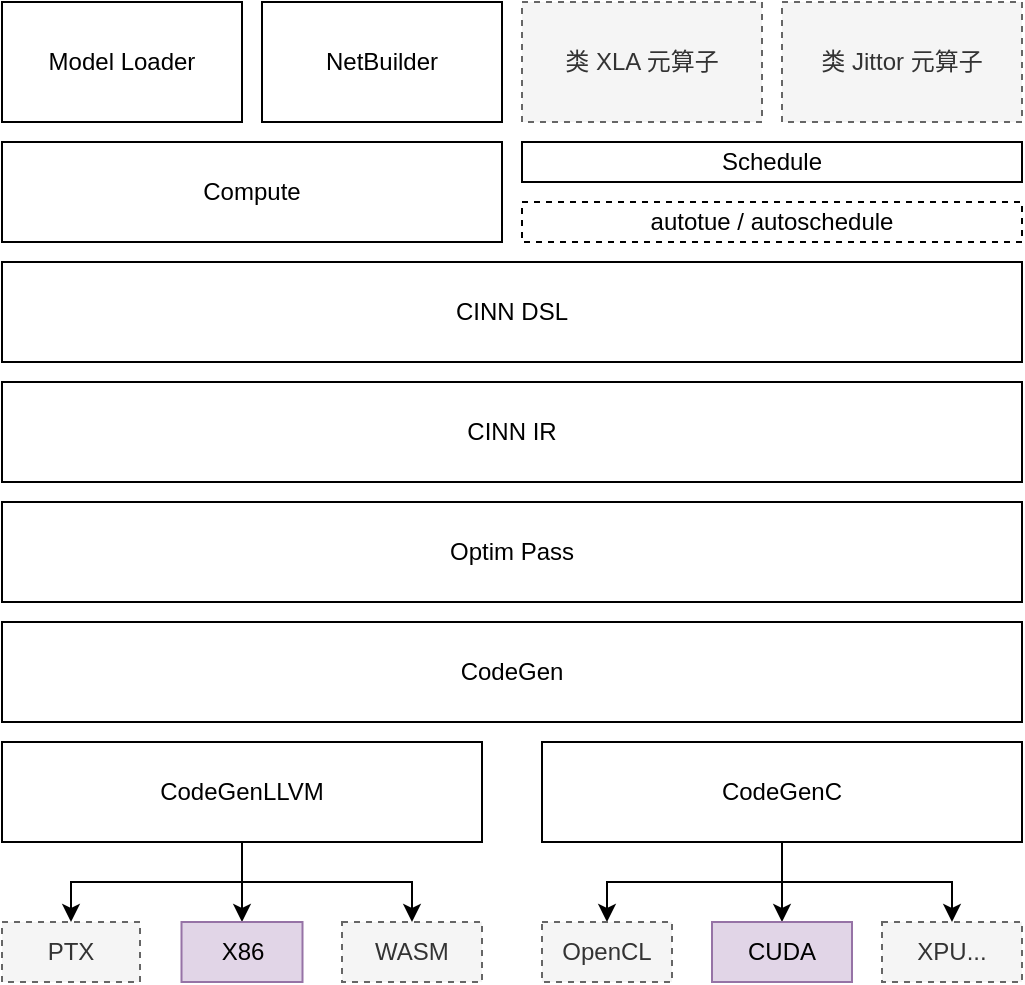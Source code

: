 <mxfile version="14.9.3" type="github">
  <diagram id="ng7lbXxeQi9tBq1vQwLF" name="Page-1">
    <mxGraphModel dx="1426" dy="768" grid="1" gridSize="10" guides="1" tooltips="1" connect="1" arrows="1" fold="1" page="1" pageScale="1" pageWidth="827" pageHeight="1169" math="0" shadow="0">
      <root>
        <mxCell id="0" />
        <mxCell id="1" parent="0" />
        <mxCell id="_LhLr6tckOiOOBS0e2qD-1" value="Model Loader" style="rounded=0;whiteSpace=wrap;html=1;" vertex="1" parent="1">
          <mxGeometry x="80" y="120" width="120" height="60" as="geometry" />
        </mxCell>
        <mxCell id="_LhLr6tckOiOOBS0e2qD-2" value="NetBuilder" style="rounded=0;whiteSpace=wrap;html=1;" vertex="1" parent="1">
          <mxGeometry x="210" y="120" width="120" height="60" as="geometry" />
        </mxCell>
        <mxCell id="_LhLr6tckOiOOBS0e2qD-3" value="类 XLA 元算子" style="rounded=0;whiteSpace=wrap;html=1;dashed=1;fillColor=#f5f5f5;strokeColor=#666666;fontColor=#333333;" vertex="1" parent="1">
          <mxGeometry x="340" y="120" width="120" height="60" as="geometry" />
        </mxCell>
        <mxCell id="_LhLr6tckOiOOBS0e2qD-4" value="类 Jittor 元算子" style="rounded=0;whiteSpace=wrap;html=1;dashed=1;fillColor=#f5f5f5;strokeColor=#666666;fontColor=#333333;" vertex="1" parent="1">
          <mxGeometry x="470" y="120" width="120" height="60" as="geometry" />
        </mxCell>
        <mxCell id="_LhLr6tckOiOOBS0e2qD-5" value="Compute" style="rounded=0;whiteSpace=wrap;html=1;" vertex="1" parent="1">
          <mxGeometry x="80" y="190" width="250" height="50" as="geometry" />
        </mxCell>
        <mxCell id="_LhLr6tckOiOOBS0e2qD-6" value="Schedule" style="rounded=0;whiteSpace=wrap;html=1;" vertex="1" parent="1">
          <mxGeometry x="340" y="190" width="250" height="20" as="geometry" />
        </mxCell>
        <mxCell id="_LhLr6tckOiOOBS0e2qD-8" value="CINN DSL" style="rounded=0;whiteSpace=wrap;html=1;" vertex="1" parent="1">
          <mxGeometry x="80" y="250" width="510" height="50" as="geometry" />
        </mxCell>
        <mxCell id="_LhLr6tckOiOOBS0e2qD-9" value="CINN IR" style="rounded=0;whiteSpace=wrap;html=1;" vertex="1" parent="1">
          <mxGeometry x="80" y="310" width="510" height="50" as="geometry" />
        </mxCell>
        <mxCell id="_LhLr6tckOiOOBS0e2qD-10" value="CodeGen" style="rounded=0;whiteSpace=wrap;html=1;" vertex="1" parent="1">
          <mxGeometry x="80" y="430" width="510" height="50" as="geometry" />
        </mxCell>
        <mxCell id="_LhLr6tckOiOOBS0e2qD-11" value="Optim Pass" style="rounded=0;whiteSpace=wrap;html=1;" vertex="1" parent="1">
          <mxGeometry x="80" y="370" width="510" height="50" as="geometry" />
        </mxCell>
        <mxCell id="_LhLr6tckOiOOBS0e2qD-20" style="edgeStyle=orthogonalEdgeStyle;rounded=0;orthogonalLoop=1;jettySize=auto;html=1;exitX=0.5;exitY=1;exitDx=0;exitDy=0;entryX=0.5;entryY=0;entryDx=0;entryDy=0;" edge="1" parent="1" source="_LhLr6tckOiOOBS0e2qD-12" target="_LhLr6tckOiOOBS0e2qD-15">
          <mxGeometry relative="1" as="geometry" />
        </mxCell>
        <mxCell id="_LhLr6tckOiOOBS0e2qD-21" style="edgeStyle=orthogonalEdgeStyle;rounded=0;orthogonalLoop=1;jettySize=auto;html=1;exitX=0.5;exitY=1;exitDx=0;exitDy=0;" edge="1" parent="1" source="_LhLr6tckOiOOBS0e2qD-12" target="_LhLr6tckOiOOBS0e2qD-16">
          <mxGeometry relative="1" as="geometry" />
        </mxCell>
        <mxCell id="_LhLr6tckOiOOBS0e2qD-22" style="edgeStyle=orthogonalEdgeStyle;rounded=0;orthogonalLoop=1;jettySize=auto;html=1;exitX=0.5;exitY=1;exitDx=0;exitDy=0;entryX=0.5;entryY=0;entryDx=0;entryDy=0;" edge="1" parent="1" source="_LhLr6tckOiOOBS0e2qD-12" target="_LhLr6tckOiOOBS0e2qD-17">
          <mxGeometry relative="1" as="geometry" />
        </mxCell>
        <mxCell id="_LhLr6tckOiOOBS0e2qD-12" value="CodeGenLLVM" style="rounded=0;whiteSpace=wrap;html=1;" vertex="1" parent="1">
          <mxGeometry x="80" y="490" width="240" height="50" as="geometry" />
        </mxCell>
        <mxCell id="_LhLr6tckOiOOBS0e2qD-23" style="edgeStyle=orthogonalEdgeStyle;rounded=0;orthogonalLoop=1;jettySize=auto;html=1;exitX=0.5;exitY=1;exitDx=0;exitDy=0;entryX=0.5;entryY=0;entryDx=0;entryDy=0;" edge="1" parent="1" source="_LhLr6tckOiOOBS0e2qD-13" target="_LhLr6tckOiOOBS0e2qD-14">
          <mxGeometry relative="1" as="geometry" />
        </mxCell>
        <mxCell id="_LhLr6tckOiOOBS0e2qD-24" style="edgeStyle=orthogonalEdgeStyle;rounded=0;orthogonalLoop=1;jettySize=auto;html=1;exitX=0.5;exitY=1;exitDx=0;exitDy=0;entryX=0.5;entryY=0;entryDx=0;entryDy=0;" edge="1" parent="1" source="_LhLr6tckOiOOBS0e2qD-13" target="_LhLr6tckOiOOBS0e2qD-18">
          <mxGeometry relative="1" as="geometry" />
        </mxCell>
        <mxCell id="_LhLr6tckOiOOBS0e2qD-25" style="edgeStyle=orthogonalEdgeStyle;rounded=0;orthogonalLoop=1;jettySize=auto;html=1;exitX=0.5;exitY=1;exitDx=0;exitDy=0;entryX=0.5;entryY=0;entryDx=0;entryDy=0;" edge="1" parent="1" source="_LhLr6tckOiOOBS0e2qD-13" target="_LhLr6tckOiOOBS0e2qD-19">
          <mxGeometry relative="1" as="geometry" />
        </mxCell>
        <mxCell id="_LhLr6tckOiOOBS0e2qD-13" value="CodeGenC" style="rounded=0;whiteSpace=wrap;html=1;" vertex="1" parent="1">
          <mxGeometry x="350" y="490" width="240" height="50" as="geometry" />
        </mxCell>
        <mxCell id="_LhLr6tckOiOOBS0e2qD-14" value="CUDA" style="rounded=0;whiteSpace=wrap;html=1;fillColor=#e1d5e7;strokeColor=#9673a6;" vertex="1" parent="1">
          <mxGeometry x="435" y="580" width="70" height="30" as="geometry" />
        </mxCell>
        <mxCell id="_LhLr6tckOiOOBS0e2qD-15" value="X86" style="rounded=0;whiteSpace=wrap;html=1;fillColor=#e1d5e7;strokeColor=#9673a6;" vertex="1" parent="1">
          <mxGeometry x="169.75" y="580" width="60.5" height="30" as="geometry" />
        </mxCell>
        <mxCell id="_LhLr6tckOiOOBS0e2qD-16" value="PTX" style="rounded=0;whiteSpace=wrap;html=1;dashed=1;fillColor=#f5f5f5;strokeColor=#666666;fontColor=#333333;" vertex="1" parent="1">
          <mxGeometry x="80" y="580" width="69" height="30" as="geometry" />
        </mxCell>
        <mxCell id="_LhLr6tckOiOOBS0e2qD-17" value="WASM" style="rounded=0;whiteSpace=wrap;html=1;dashed=1;fillColor=#f5f5f5;strokeColor=#666666;fontColor=#333333;" vertex="1" parent="1">
          <mxGeometry x="250" y="580" width="70" height="30" as="geometry" />
        </mxCell>
        <mxCell id="_LhLr6tckOiOOBS0e2qD-18" value="OpenCL" style="rounded=0;whiteSpace=wrap;html=1;dashed=1;fillColor=#f5f5f5;strokeColor=#666666;fontColor=#333333;" vertex="1" parent="1">
          <mxGeometry x="350" y="580" width="65" height="30" as="geometry" />
        </mxCell>
        <mxCell id="_LhLr6tckOiOOBS0e2qD-19" value="XPU..." style="rounded=0;whiteSpace=wrap;html=1;dashed=1;fillColor=#f5f5f5;strokeColor=#666666;fontColor=#333333;" vertex="1" parent="1">
          <mxGeometry x="520" y="580" width="70" height="30" as="geometry" />
        </mxCell>
        <mxCell id="_LhLr6tckOiOOBS0e2qD-27" value="autotue / autoschedule" style="rounded=0;whiteSpace=wrap;html=1;dashed=1;" vertex="1" parent="1">
          <mxGeometry x="340" y="220" width="250" height="20" as="geometry" />
        </mxCell>
      </root>
    </mxGraphModel>
  </diagram>
</mxfile>
